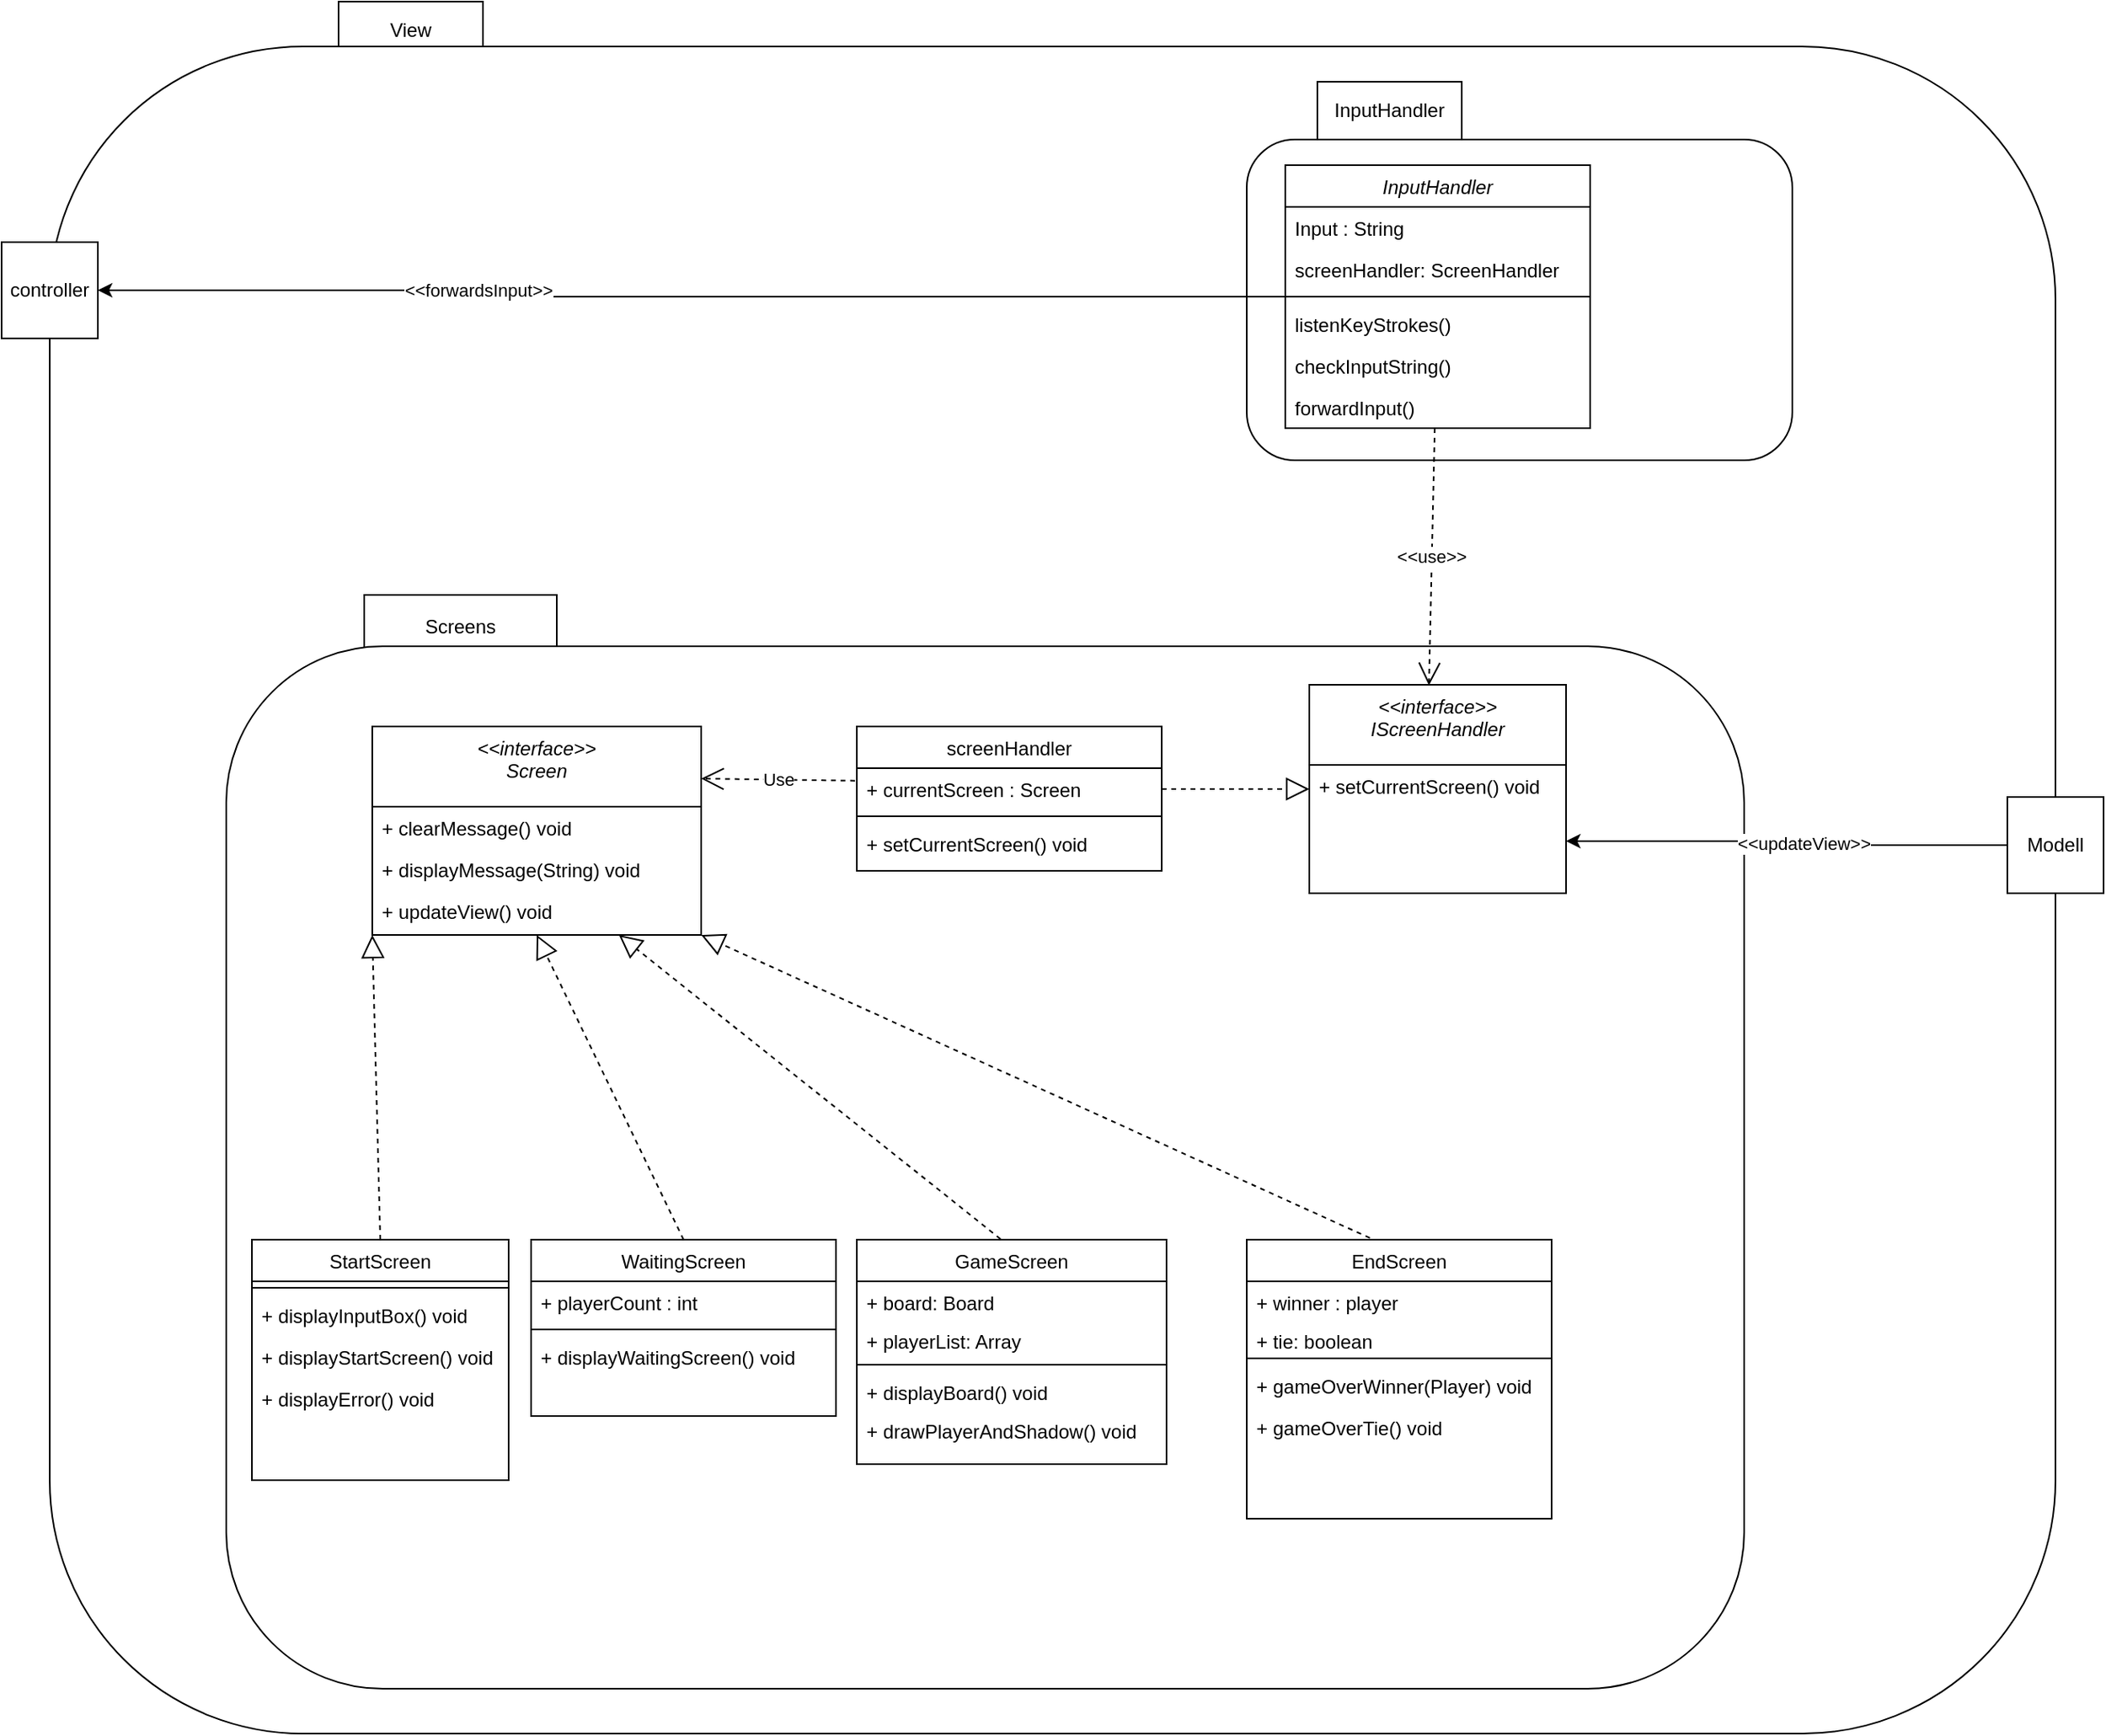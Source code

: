 <mxfile version="20.6.0" type="device"><diagram id="C5RBs43oDa-KdzZeNtuy" name="Page-1"><mxGraphModel dx="3345" dy="2537" grid="1" gridSize="10" guides="1" tooltips="1" connect="1" arrows="1" fold="1" page="1" pageScale="1" pageWidth="827" pageHeight="1169" math="0" shadow="0"><root><mxCell id="WIyWlLk6GJQsqaUBKTNV-0"/><mxCell id="WIyWlLk6GJQsqaUBKTNV-1" parent="WIyWlLk6GJQsqaUBKTNV-0"/><mxCell id="i92gLgnJAdMc-LuwSMxK-47" value="View" style="rounded=1;whiteSpace=wrap;html=1;arcSize=0;" vertex="1" parent="WIyWlLk6GJQsqaUBKTNV-1"><mxGeometry x="-300" y="-320" width="90" height="36" as="geometry"/></mxCell><mxCell id="i92gLgnJAdMc-LuwSMxK-16" value="" style="rounded=1;whiteSpace=wrap;html=1;" vertex="1" parent="WIyWlLk6GJQsqaUBKTNV-1"><mxGeometry x="-480" y="-292" width="1250" height="1052" as="geometry"/></mxCell><mxCell id="KR7Vg3CvPCqa_So2hhpe-46" value="InputHandler" style="rounded=1;whiteSpace=wrap;html=1;arcSize=0;" parent="WIyWlLk6GJQsqaUBKTNV-1" vertex="1"><mxGeometry x="310" y="-270" width="90" height="36" as="geometry"/></mxCell><mxCell id="KR7Vg3CvPCqa_So2hhpe-44" value="" style="rounded=1;whiteSpace=wrap;html=1;" parent="WIyWlLk6GJQsqaUBKTNV-1" vertex="1"><mxGeometry x="266" y="-234" width="340" height="200" as="geometry"/></mxCell><mxCell id="KR7Vg3CvPCqa_So2hhpe-45" value="Screens" style="rounded=1;whiteSpace=wrap;html=1;arcSize=0;" parent="WIyWlLk6GJQsqaUBKTNV-1" vertex="1"><mxGeometry x="-284" y="50" width="120" height="40" as="geometry"/></mxCell><mxCell id="KR7Vg3CvPCqa_So2hhpe-43" value="" style="rounded=1;whiteSpace=wrap;html=1;" parent="WIyWlLk6GJQsqaUBKTNV-1" vertex="1"><mxGeometry x="-370" y="82" width="946" height="650" as="geometry"/></mxCell><mxCell id="i92gLgnJAdMc-LuwSMxK-45" style="edgeStyle=orthogonalEdgeStyle;rounded=0;orthogonalLoop=1;jettySize=auto;html=1;entryX=1;entryY=0.5;entryDx=0;entryDy=0;endArrow=classic;endFill=1;" edge="1" parent="WIyWlLk6GJQsqaUBKTNV-1" source="zkfFHV4jXpPFQw0GAbJ--0" target="i92gLgnJAdMc-LuwSMxK-12"><mxGeometry relative="1" as="geometry"><Array as="points"><mxPoint x="-210" y="-136"/><mxPoint x="-210" y="-140"/><mxPoint x="-450" y="-140"/></Array></mxGeometry></mxCell><mxCell id="i92gLgnJAdMc-LuwSMxK-46" value="&amp;lt;&amp;lt;forwardsInput&amp;gt;&amp;gt;" style="edgeLabel;html=1;align=center;verticalAlign=middle;resizable=0;points=[];" vertex="1" connectable="0" parent="i92gLgnJAdMc-LuwSMxK-45"><mxGeometry x="0.431" relative="1" as="geometry"><mxPoint x="25" as="offset"/></mxGeometry></mxCell><mxCell id="zkfFHV4jXpPFQw0GAbJ--0" value="InputHandler" style="swimlane;fontStyle=2;align=center;verticalAlign=top;childLayout=stackLayout;horizontal=1;startSize=26;horizontalStack=0;resizeParent=1;resizeLast=0;collapsible=1;marginBottom=0;rounded=0;shadow=0;strokeWidth=1;" parent="WIyWlLk6GJQsqaUBKTNV-1" vertex="1"><mxGeometry x="290" y="-218" width="190" height="164" as="geometry"><mxRectangle x="230" y="140" width="160" height="26" as="alternateBounds"/></mxGeometry></mxCell><mxCell id="zkfFHV4jXpPFQw0GAbJ--1" value="Input : String" style="text;align=left;verticalAlign=top;spacingLeft=4;spacingRight=4;overflow=hidden;rotatable=0;points=[[0,0.5],[1,0.5]];portConstraint=eastwest;" parent="zkfFHV4jXpPFQw0GAbJ--0" vertex="1"><mxGeometry y="26" width="190" height="26" as="geometry"/></mxCell><mxCell id="i92gLgnJAdMc-LuwSMxK-19" value="screenHandler: ScreenHandler" style="text;align=left;verticalAlign=top;spacingLeft=4;spacingRight=4;overflow=hidden;rotatable=0;points=[[0,0.5],[1,0.5]];portConstraint=eastwest;" vertex="1" parent="zkfFHV4jXpPFQw0GAbJ--0"><mxGeometry y="52" width="190" height="26" as="geometry"/></mxCell><mxCell id="zkfFHV4jXpPFQw0GAbJ--4" value="" style="line;html=1;strokeWidth=1;align=left;verticalAlign=middle;spacingTop=-1;spacingLeft=3;spacingRight=3;rotatable=0;labelPosition=right;points=[];portConstraint=eastwest;" parent="zkfFHV4jXpPFQw0GAbJ--0" vertex="1"><mxGeometry y="78" width="190" height="8" as="geometry"/></mxCell><mxCell id="zkfFHV4jXpPFQw0GAbJ--5" value="listenKeyStrokes()" style="text;align=left;verticalAlign=top;spacingLeft=4;spacingRight=4;overflow=hidden;rotatable=0;points=[[0,0.5],[1,0.5]];portConstraint=eastwest;" parent="zkfFHV4jXpPFQw0GAbJ--0" vertex="1"><mxGeometry y="86" width="190" height="26" as="geometry"/></mxCell><mxCell id="KR7Vg3CvPCqa_So2hhpe-36" value="checkInputString()" style="text;align=left;verticalAlign=top;spacingLeft=4;spacingRight=4;overflow=hidden;rotatable=0;points=[[0,0.5],[1,0.5]];portConstraint=eastwest;" parent="zkfFHV4jXpPFQw0GAbJ--0" vertex="1"><mxGeometry y="112" width="190" height="26" as="geometry"/></mxCell><mxCell id="KR7Vg3CvPCqa_So2hhpe-47" value="forwardInput()" style="text;align=left;verticalAlign=top;spacingLeft=4;spacingRight=4;overflow=hidden;rotatable=0;points=[[0,0.5],[1,0.5]];portConstraint=eastwest;" parent="zkfFHV4jXpPFQw0GAbJ--0" vertex="1"><mxGeometry y="138" width="190" height="26" as="geometry"/></mxCell><mxCell id="zkfFHV4jXpPFQw0GAbJ--17" value="StartScreen" style="swimlane;fontStyle=0;align=center;verticalAlign=top;childLayout=stackLayout;horizontal=1;startSize=26;horizontalStack=0;resizeParent=1;resizeLast=0;collapsible=1;marginBottom=0;rounded=0;shadow=0;strokeWidth=1;" parent="WIyWlLk6GJQsqaUBKTNV-1" vertex="1"><mxGeometry x="-354" y="452" width="160" height="150" as="geometry"><mxRectangle x="550" y="140" width="160" height="26" as="alternateBounds"/></mxGeometry></mxCell><mxCell id="zkfFHV4jXpPFQw0GAbJ--23" value="" style="line;html=1;strokeWidth=1;align=left;verticalAlign=middle;spacingTop=-1;spacingLeft=3;spacingRight=3;rotatable=0;labelPosition=right;points=[];portConstraint=eastwest;" parent="zkfFHV4jXpPFQw0GAbJ--17" vertex="1"><mxGeometry y="26" width="160" height="8" as="geometry"/></mxCell><mxCell id="zkfFHV4jXpPFQw0GAbJ--24" value="+ displayInputBox() void" style="text;align=left;verticalAlign=top;spacingLeft=4;spacingRight=4;overflow=hidden;rotatable=0;points=[[0,0.5],[1,0.5]];portConstraint=eastwest;" parent="zkfFHV4jXpPFQw0GAbJ--17" vertex="1"><mxGeometry y="34" width="160" height="26" as="geometry"/></mxCell><mxCell id="KR7Vg3CvPCqa_So2hhpe-38" value="+ displayStartScreen() void" style="text;align=left;verticalAlign=top;spacingLeft=4;spacingRight=4;overflow=hidden;rotatable=0;points=[[0,0.5],[1,0.5]];portConstraint=eastwest;" parent="zkfFHV4jXpPFQw0GAbJ--17" vertex="1"><mxGeometry y="60" width="160" height="26" as="geometry"/></mxCell><mxCell id="KR7Vg3CvPCqa_So2hhpe-39" value="+ displayError() void" style="text;align=left;verticalAlign=top;spacingLeft=4;spacingRight=4;overflow=hidden;rotatable=0;points=[[0,0.5],[1,0.5]];portConstraint=eastwest;" parent="zkfFHV4jXpPFQw0GAbJ--17" vertex="1"><mxGeometry y="86" width="160" height="26" as="geometry"/></mxCell><mxCell id="KR7Vg3CvPCqa_So2hhpe-0" value="WaitingScreen" style="swimlane;fontStyle=0;align=center;verticalAlign=top;childLayout=stackLayout;horizontal=1;startSize=26;horizontalStack=0;resizeParent=1;resizeLast=0;collapsible=1;marginBottom=0;rounded=0;shadow=0;strokeWidth=1;" parent="WIyWlLk6GJQsqaUBKTNV-1" vertex="1"><mxGeometry x="-180" y="452" width="190" height="110" as="geometry"><mxRectangle x="550" y="140" width="160" height="26" as="alternateBounds"/></mxGeometry></mxCell><mxCell id="KR7Vg3CvPCqa_So2hhpe-1" value="+ playerCount : int" style="text;align=left;verticalAlign=top;spacingLeft=4;spacingRight=4;overflow=hidden;rotatable=0;points=[[0,0.5],[1,0.5]];portConstraint=eastwest;" parent="KR7Vg3CvPCqa_So2hhpe-0" vertex="1"><mxGeometry y="26" width="190" height="26" as="geometry"/></mxCell><mxCell id="KR7Vg3CvPCqa_So2hhpe-6" value="" style="line;html=1;strokeWidth=1;align=left;verticalAlign=middle;spacingTop=-1;spacingLeft=3;spacingRight=3;rotatable=0;labelPosition=right;points=[];portConstraint=eastwest;" parent="KR7Vg3CvPCqa_So2hhpe-0" vertex="1"><mxGeometry y="52" width="190" height="8" as="geometry"/></mxCell><mxCell id="KR7Vg3CvPCqa_So2hhpe-7" value="+ displayWaitingScreen() void" style="text;align=left;verticalAlign=top;spacingLeft=4;spacingRight=4;overflow=hidden;rotatable=0;points=[[0,0.5],[1,0.5]];portConstraint=eastwest;" parent="KR7Vg3CvPCqa_So2hhpe-0" vertex="1"><mxGeometry y="60" width="190" height="26" as="geometry"/></mxCell><mxCell id="KR7Vg3CvPCqa_So2hhpe-9" value="EndScreen" style="swimlane;fontStyle=0;align=center;verticalAlign=top;childLayout=stackLayout;horizontal=1;startSize=26;horizontalStack=0;resizeParent=1;resizeLast=0;collapsible=1;marginBottom=0;rounded=0;shadow=0;strokeWidth=1;" parent="WIyWlLk6GJQsqaUBKTNV-1" vertex="1"><mxGeometry x="266" y="452" width="190" height="174" as="geometry"><mxRectangle x="550" y="140" width="160" height="26" as="alternateBounds"/></mxGeometry></mxCell><mxCell id="KR7Vg3CvPCqa_So2hhpe-10" value="+ winner : player" style="text;align=left;verticalAlign=top;spacingLeft=4;spacingRight=4;overflow=hidden;rotatable=0;points=[[0,0.5],[1,0.5]];portConstraint=eastwest;" parent="KR7Vg3CvPCqa_So2hhpe-9" vertex="1"><mxGeometry y="26" width="190" height="24" as="geometry"/></mxCell><mxCell id="i92gLgnJAdMc-LuwSMxK-11" value="+ tie: boolean" style="text;align=left;verticalAlign=top;spacingLeft=4;spacingRight=4;overflow=hidden;rotatable=0;points=[[0,0.5],[1,0.5]];portConstraint=eastwest;" vertex="1" parent="KR7Vg3CvPCqa_So2hhpe-9"><mxGeometry y="50" width="190" height="20" as="geometry"/></mxCell><mxCell id="KR7Vg3CvPCqa_So2hhpe-15" value="" style="line;html=1;strokeWidth=1;align=left;verticalAlign=middle;spacingTop=-1;spacingLeft=3;spacingRight=3;rotatable=0;labelPosition=right;points=[];portConstraint=eastwest;" parent="KR7Vg3CvPCqa_So2hhpe-9" vertex="1"><mxGeometry y="70" width="190" height="8" as="geometry"/></mxCell><mxCell id="KR7Vg3CvPCqa_So2hhpe-42" value="+ gameOverWinner(Player) void" style="text;align=left;verticalAlign=top;spacingLeft=4;spacingRight=4;overflow=hidden;rotatable=0;points=[[0,0.5],[1,0.5]];portConstraint=eastwest;" parent="KR7Vg3CvPCqa_So2hhpe-9" vertex="1"><mxGeometry y="78" width="190" height="26" as="geometry"/></mxCell><mxCell id="KR7Vg3CvPCqa_So2hhpe-16" value="+ gameOverTie() void" style="text;align=left;verticalAlign=top;spacingLeft=4;spacingRight=4;overflow=hidden;rotatable=0;points=[[0,0.5],[1,0.5]];portConstraint=eastwest;" parent="KR7Vg3CvPCqa_So2hhpe-9" vertex="1"><mxGeometry y="104" width="190" height="26" as="geometry"/></mxCell><mxCell id="KR7Vg3CvPCqa_So2hhpe-18" value="&lt;&lt;interface&gt;&gt;&#10;Screen" style="swimlane;fontStyle=2;align=center;verticalAlign=top;childLayout=stackLayout;horizontal=1;startSize=50;horizontalStack=0;resizeParent=1;resizeLast=0;collapsible=1;marginBottom=0;rounded=0;shadow=0;strokeWidth=1;" parent="WIyWlLk6GJQsqaUBKTNV-1" vertex="1"><mxGeometry x="-279" y="132" width="205" height="130" as="geometry"><mxRectangle x="230" y="140" width="160" height="26" as="alternateBounds"/></mxGeometry></mxCell><mxCell id="KR7Vg3CvPCqa_So2hhpe-21" value="+ clearMessage() void" style="text;align=left;verticalAlign=top;spacingLeft=4;spacingRight=4;overflow=hidden;rotatable=0;points=[[0,0.5],[1,0.5]];portConstraint=eastwest;" parent="KR7Vg3CvPCqa_So2hhpe-18" vertex="1"><mxGeometry y="50" width="205" height="26" as="geometry"/></mxCell><mxCell id="KR7Vg3CvPCqa_So2hhpe-48" value="+ displayMessage(String) void" style="text;align=left;verticalAlign=top;spacingLeft=4;spacingRight=4;overflow=hidden;rotatable=0;points=[[0,0.5],[1,0.5]];portConstraint=eastwest;" parent="KR7Vg3CvPCqa_So2hhpe-18" vertex="1"><mxGeometry y="76" width="205" height="26" as="geometry"/></mxCell><mxCell id="KR7Vg3CvPCqa_So2hhpe-41" value="+ updateView() void" style="text;align=left;verticalAlign=top;spacingLeft=4;spacingRight=4;overflow=hidden;rotatable=0;points=[[0,0.5],[1,0.5]];portConstraint=eastwest;" parent="KR7Vg3CvPCqa_So2hhpe-18" vertex="1"><mxGeometry y="102" width="205" height="26" as="geometry"/></mxCell><mxCell id="i92gLgnJAdMc-LuwSMxK-0" value="GameScreen" style="swimlane;fontStyle=0;align=center;verticalAlign=top;childLayout=stackLayout;horizontal=1;startSize=26;horizontalStack=0;resizeParent=1;resizeLast=0;collapsible=1;marginBottom=0;rounded=0;shadow=0;strokeWidth=1;" vertex="1" parent="WIyWlLk6GJQsqaUBKTNV-1"><mxGeometry x="23" y="452" width="193" height="140" as="geometry"><mxRectangle x="550" y="140" width="160" height="26" as="alternateBounds"/></mxGeometry></mxCell><mxCell id="i92gLgnJAdMc-LuwSMxK-1" value="+ board: Board" style="text;align=left;verticalAlign=top;spacingLeft=4;spacingRight=4;overflow=hidden;rotatable=0;points=[[0,0.5],[1,0.5]];portConstraint=eastwest;" vertex="1" parent="i92gLgnJAdMc-LuwSMxK-0"><mxGeometry y="26" width="193" height="24" as="geometry"/></mxCell><mxCell id="i92gLgnJAdMc-LuwSMxK-6" value="+ playerList: Array" style="text;align=left;verticalAlign=top;spacingLeft=4;spacingRight=4;overflow=hidden;rotatable=0;points=[[0,0.5],[1,0.5]];portConstraint=eastwest;" vertex="1" parent="i92gLgnJAdMc-LuwSMxK-0"><mxGeometry y="50" width="193" height="24" as="geometry"/></mxCell><mxCell id="i92gLgnJAdMc-LuwSMxK-2" value="" style="line;html=1;strokeWidth=1;align=left;verticalAlign=middle;spacingTop=-1;spacingLeft=3;spacingRight=3;rotatable=0;labelPosition=right;points=[];portConstraint=eastwest;" vertex="1" parent="i92gLgnJAdMc-LuwSMxK-0"><mxGeometry y="74" width="193" height="8" as="geometry"/></mxCell><mxCell id="i92gLgnJAdMc-LuwSMxK-9" value="+ displayBoard() void&#10;" style="text;align=left;verticalAlign=top;spacingLeft=4;spacingRight=4;overflow=hidden;rotatable=0;points=[[0,0.5],[1,0.5]];portConstraint=eastwest;" vertex="1" parent="i92gLgnJAdMc-LuwSMxK-0"><mxGeometry y="82" width="193" height="24" as="geometry"/></mxCell><mxCell id="i92gLgnJAdMc-LuwSMxK-8" value="+ drawPlayerAndShadow() void" style="text;align=left;verticalAlign=top;spacingLeft=4;spacingRight=4;overflow=hidden;rotatable=0;points=[[0,0.5],[1,0.5]];portConstraint=eastwest;" vertex="1" parent="i92gLgnJAdMc-LuwSMxK-0"><mxGeometry y="106" width="193" height="24" as="geometry"/></mxCell><mxCell id="i92gLgnJAdMc-LuwSMxK-12" value="controller" style="whiteSpace=wrap;html=1;aspect=fixed;" vertex="1" parent="WIyWlLk6GJQsqaUBKTNV-1"><mxGeometry x="-510" y="-170" width="60" height="60" as="geometry"/></mxCell><mxCell id="i92gLgnJAdMc-LuwSMxK-20" value="screenHandler" style="swimlane;fontStyle=0;align=center;verticalAlign=top;childLayout=stackLayout;horizontal=1;startSize=26;horizontalStack=0;resizeParent=1;resizeLast=0;collapsible=1;marginBottom=0;rounded=0;shadow=0;strokeWidth=1;" vertex="1" parent="WIyWlLk6GJQsqaUBKTNV-1"><mxGeometry x="23" y="132" width="190" height="90" as="geometry"><mxRectangle x="550" y="140" width="160" height="26" as="alternateBounds"/></mxGeometry></mxCell><mxCell id="i92gLgnJAdMc-LuwSMxK-21" value="+ currentScreen : Screen" style="text;align=left;verticalAlign=top;spacingLeft=4;spacingRight=4;overflow=hidden;rotatable=0;points=[[0,0.5],[1,0.5]];portConstraint=eastwest;" vertex="1" parent="i92gLgnJAdMc-LuwSMxK-20"><mxGeometry y="26" width="190" height="26" as="geometry"/></mxCell><mxCell id="i92gLgnJAdMc-LuwSMxK-22" value="" style="line;html=1;strokeWidth=1;align=left;verticalAlign=middle;spacingTop=-1;spacingLeft=3;spacingRight=3;rotatable=0;labelPosition=right;points=[];portConstraint=eastwest;" vertex="1" parent="i92gLgnJAdMc-LuwSMxK-20"><mxGeometry y="52" width="190" height="8" as="geometry"/></mxCell><mxCell id="i92gLgnJAdMc-LuwSMxK-40" value="+ setCurrentScreen() void" style="text;align=left;verticalAlign=top;spacingLeft=4;spacingRight=4;overflow=hidden;rotatable=0;points=[[0,0.5],[1,0.5]];portConstraint=eastwest;" vertex="1" parent="i92gLgnJAdMc-LuwSMxK-20"><mxGeometry y="60" width="190" height="26" as="geometry"/></mxCell><mxCell id="i92gLgnJAdMc-LuwSMxK-25" value="" style="endArrow=block;dashed=1;endFill=0;endSize=12;html=1;rounded=0;exitX=0.5;exitY=0;exitDx=0;exitDy=0;entryX=0;entryY=1;entryDx=0;entryDy=0;" edge="1" parent="WIyWlLk6GJQsqaUBKTNV-1" source="zkfFHV4jXpPFQw0GAbJ--17" target="KR7Vg3CvPCqa_So2hhpe-18"><mxGeometry width="160" relative="1" as="geometry"><mxPoint x="400" y="290" as="sourcePoint"/><mxPoint x="560" y="290" as="targetPoint"/></mxGeometry></mxCell><mxCell id="i92gLgnJAdMc-LuwSMxK-26" value="" style="endArrow=block;dashed=1;endFill=0;endSize=12;html=1;rounded=0;exitX=0.5;exitY=0;exitDx=0;exitDy=0;entryX=0.5;entryY=1;entryDx=0;entryDy=0;" edge="1" parent="WIyWlLk6GJQsqaUBKTNV-1" source="KR7Vg3CvPCqa_So2hhpe-0" target="KR7Vg3CvPCqa_So2hhpe-18"><mxGeometry width="160" relative="1" as="geometry"><mxPoint x="170" y="380" as="sourcePoint"/><mxPoint x="360" y="90" as="targetPoint"/></mxGeometry></mxCell><mxCell id="i92gLgnJAdMc-LuwSMxK-27" value="" style="endArrow=block;dashed=1;endFill=0;endSize=12;html=1;rounded=0;exitX=0.464;exitY=-0.003;exitDx=0;exitDy=0;exitPerimeter=0;entryX=0.75;entryY=1;entryDx=0;entryDy=0;" edge="1" parent="WIyWlLk6GJQsqaUBKTNV-1" source="i92gLgnJAdMc-LuwSMxK-0" target="KR7Vg3CvPCqa_So2hhpe-18"><mxGeometry width="160" relative="1" as="geometry"><mxPoint x="400" y="380" as="sourcePoint"/><mxPoint x="370" y="100" as="targetPoint"/></mxGeometry></mxCell><mxCell id="i92gLgnJAdMc-LuwSMxK-28" value="" style="endArrow=block;dashed=1;endFill=0;endSize=12;html=1;rounded=0;exitX=0.404;exitY=-0.006;exitDx=0;exitDy=0;exitPerimeter=0;entryX=1;entryY=1;entryDx=0;entryDy=0;" edge="1" parent="WIyWlLk6GJQsqaUBKTNV-1" source="KR7Vg3CvPCqa_So2hhpe-9" target="KR7Vg3CvPCqa_So2hhpe-18"><mxGeometry width="160" relative="1" as="geometry"><mxPoint x="400" y="380" as="sourcePoint"/><mxPoint x="410" y="90" as="targetPoint"/></mxGeometry></mxCell><mxCell id="i92gLgnJAdMc-LuwSMxK-41" style="edgeStyle=orthogonalEdgeStyle;rounded=0;orthogonalLoop=1;jettySize=auto;html=1;entryX=1;entryY=0.75;entryDx=0;entryDy=0;endArrow=classic;endFill=1;" edge="1" parent="WIyWlLk6GJQsqaUBKTNV-1" source="i92gLgnJAdMc-LuwSMxK-29" target="i92gLgnJAdMc-LuwSMxK-30"><mxGeometry relative="1" as="geometry"/></mxCell><mxCell id="i92gLgnJAdMc-LuwSMxK-42" value="&amp;lt;&amp;lt;updateView&amp;gt;&amp;gt;" style="edgeLabel;html=1;align=center;verticalAlign=middle;resizable=0;points=[];" vertex="1" connectable="0" parent="i92gLgnJAdMc-LuwSMxK-41"><mxGeometry x="-0.004" relative="1" as="geometry"><mxPoint x="10" y="-1" as="offset"/></mxGeometry></mxCell><mxCell id="i92gLgnJAdMc-LuwSMxK-29" value="Modell" style="whiteSpace=wrap;html=1;aspect=fixed;" vertex="1" parent="WIyWlLk6GJQsqaUBKTNV-1"><mxGeometry x="740" y="176" width="60" height="60" as="geometry"/></mxCell><mxCell id="i92gLgnJAdMc-LuwSMxK-30" value="&lt;&lt;interface&gt;&gt;&#10;IScreenHandler" style="swimlane;fontStyle=2;align=center;verticalAlign=top;childLayout=stackLayout;horizontal=1;startSize=50;horizontalStack=0;resizeParent=1;resizeLast=0;collapsible=1;marginBottom=0;rounded=0;shadow=0;strokeWidth=1;" vertex="1" parent="WIyWlLk6GJQsqaUBKTNV-1"><mxGeometry x="305" y="106" width="160" height="130" as="geometry"><mxRectangle x="230" y="140" width="160" height="26" as="alternateBounds"/></mxGeometry></mxCell><mxCell id="i92gLgnJAdMc-LuwSMxK-44" value="+ setCurrentScreen() void" style="text;align=left;verticalAlign=top;spacingLeft=4;spacingRight=4;overflow=hidden;rotatable=0;points=[[0,0.5],[1,0.5]];portConstraint=eastwest;" vertex="1" parent="i92gLgnJAdMc-LuwSMxK-30"><mxGeometry y="50" width="160" height="26" as="geometry"/></mxCell><mxCell id="i92gLgnJAdMc-LuwSMxK-34" value="" style="endArrow=block;dashed=1;endFill=0;endSize=12;html=1;rounded=0;exitX=1;exitY=0.5;exitDx=0;exitDy=0;entryX=0;entryY=0.5;entryDx=0;entryDy=0;" edge="1" parent="WIyWlLk6GJQsqaUBKTNV-1" source="i92gLgnJAdMc-LuwSMxK-21" target="i92gLgnJAdMc-LuwSMxK-30"><mxGeometry width="160" relative="1" as="geometry"><mxPoint x="744.64" y="378.956" as="sourcePoint"/><mxPoint x="470" y="96" as="targetPoint"/></mxGeometry></mxCell><mxCell id="i92gLgnJAdMc-LuwSMxK-36" value="Use" style="endArrow=open;endSize=12;dashed=1;html=1;rounded=0;entryX=1;entryY=0.25;entryDx=0;entryDy=0;exitX=-0.006;exitY=0.302;exitDx=0;exitDy=0;exitPerimeter=0;" edge="1" parent="WIyWlLk6GJQsqaUBKTNV-1" source="i92gLgnJAdMc-LuwSMxK-21" target="KR7Vg3CvPCqa_So2hhpe-18"><mxGeometry width="160" relative="1" as="geometry"><mxPoint x="470" y="70" as="sourcePoint"/><mxPoint x="630" y="70" as="targetPoint"/></mxGeometry></mxCell><mxCell id="i92gLgnJAdMc-LuwSMxK-38" value="&amp;lt;&amp;lt;use&amp;gt;&amp;gt;" style="endArrow=open;endSize=12;dashed=1;html=1;rounded=0;entryX=0.466;entryY=0.003;entryDx=0;entryDy=0;entryPerimeter=0;" edge="1" parent="WIyWlLk6GJQsqaUBKTNV-1" source="zkfFHV4jXpPFQw0GAbJ--0" target="i92gLgnJAdMc-LuwSMxK-30"><mxGeometry width="160" relative="1" as="geometry"><mxPoint x="683.86" y="193.852" as="sourcePoint"/><mxPoint x="470" y="-1.5" as="targetPoint"/><Array as="points"/></mxGeometry></mxCell></root></mxGraphModel></diagram></mxfile>
